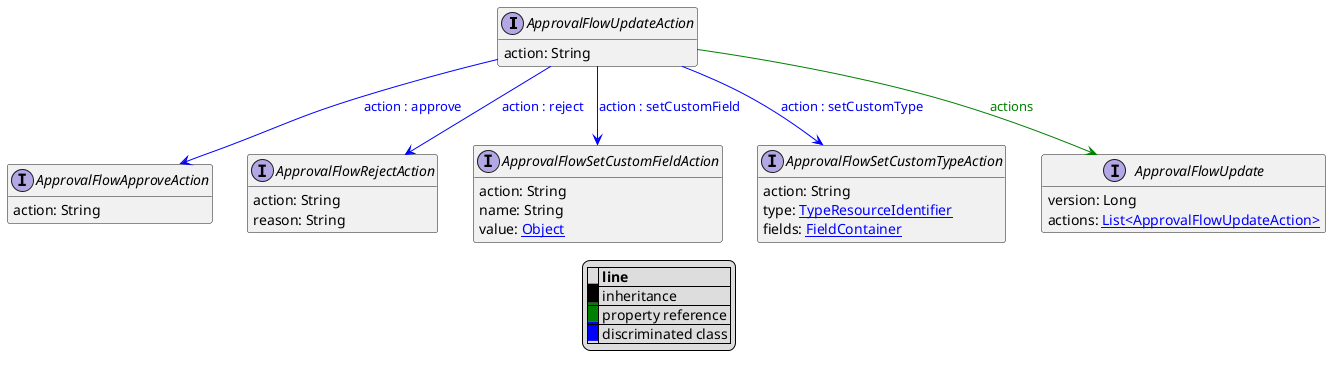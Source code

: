 @startuml

hide empty fields
hide empty methods
legend
|= |= line |
|<back:black>   </back>| inheritance |
|<back:green>   </back>| property reference |
|<back:blue>   </back>| discriminated class |
endlegend
interface ApprovalFlowUpdateAction [[ApprovalFlowUpdateAction.svg]]  {
    action: String
}


interface ApprovalFlowApproveAction [[ApprovalFlowApproveAction.svg]]  {
    action: String
}
interface ApprovalFlowRejectAction [[ApprovalFlowRejectAction.svg]]  {
    action: String
    reason: String
}
interface ApprovalFlowSetCustomFieldAction [[ApprovalFlowSetCustomFieldAction.svg]]  {
    action: String
    name: String
    value: [[Object.svg Object]]
}
interface ApprovalFlowSetCustomTypeAction [[ApprovalFlowSetCustomTypeAction.svg]]  {
    action: String
    type: [[TypeResourceIdentifier.svg TypeResourceIdentifier]]
    fields: [[FieldContainer.svg FieldContainer]]
}
interface ApprovalFlowUpdate [[ApprovalFlowUpdate.svg]]  {
    version: Long
    actions: [[ApprovalFlowUpdateAction.svg List<ApprovalFlowUpdateAction>]]
}
ApprovalFlowUpdateAction --> ApprovalFlowApproveAction #blue;text:blue : "action : approve"
ApprovalFlowUpdateAction --> ApprovalFlowRejectAction #blue;text:blue : "action : reject"
ApprovalFlowUpdateAction --> ApprovalFlowSetCustomFieldAction #blue;text:blue : "action : setCustomField"
ApprovalFlowUpdateAction --> ApprovalFlowSetCustomTypeAction #blue;text:blue : "action : setCustomType"
ApprovalFlowUpdateAction --> ApprovalFlowUpdate #green;text:green : "actions"
@enduml
